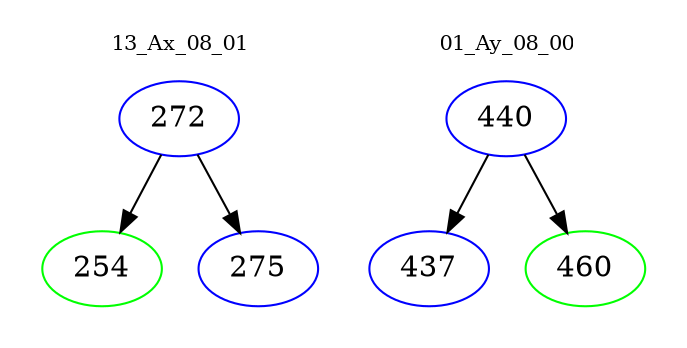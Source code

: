 digraph{
subgraph cluster_0 {
color = white
label = "13_Ax_08_01";
fontsize=10;
T0_272 [label="272", color="blue"]
T0_272 -> T0_254 [color="black"]
T0_254 [label="254", color="green"]
T0_272 -> T0_275 [color="black"]
T0_275 [label="275", color="blue"]
}
subgraph cluster_1 {
color = white
label = "01_Ay_08_00";
fontsize=10;
T1_440 [label="440", color="blue"]
T1_440 -> T1_437 [color="black"]
T1_437 [label="437", color="blue"]
T1_440 -> T1_460 [color="black"]
T1_460 [label="460", color="green"]
}
}
